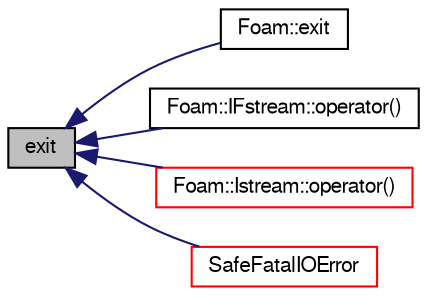 digraph "exit"
{
  bgcolor="transparent";
  edge [fontname="FreeSans",fontsize="10",labelfontname="FreeSans",labelfontsize="10"];
  node [fontname="FreeSans",fontsize="10",shape=record];
  rankdir="LR";
  Node321 [label="exit",height=0.2,width=0.4,color="black", fillcolor="grey75", style="filled", fontcolor="black"];
  Node321 -> Node322 [dir="back",color="midnightblue",fontsize="10",style="solid",fontname="FreeSans"];
  Node322 [label="Foam::exit",height=0.2,width=0.4,color="black",URL="$a21124.html#a678f290932b0bd491da283be98f5826a"];
  Node321 -> Node323 [dir="back",color="midnightblue",fontsize="10",style="solid",fontname="FreeSans"];
  Node323 [label="Foam::IFstream::operator()",height=0.2,width=0.4,color="black",URL="$a26182.html#a1487864d0734dda74ccbbc26c8348d0a",tooltip="Return a non-const reference to const IFstream. "];
  Node321 -> Node324 [dir="back",color="midnightblue",fontsize="10",style="solid",fontname="FreeSans"];
  Node324 [label="Foam::Istream::operator()",height=0.2,width=0.4,color="red",URL="$a26234.html#a3038e7f37b2aac5853a485cab27abe77",tooltip="Return a non-const reference to const Istream. "];
  Node321 -> Node326 [dir="back",color="midnightblue",fontsize="10",style="solid",fontname="FreeSans"];
  Node326 [label="SafeFatalIOError",height=0.2,width=0.4,color="red",URL="$a26086.html#a2587907b4e929cdc3e1e17ef88318c77",tooltip="Print basic message and exit. Uses cerr if streams not constructed. "];
}
